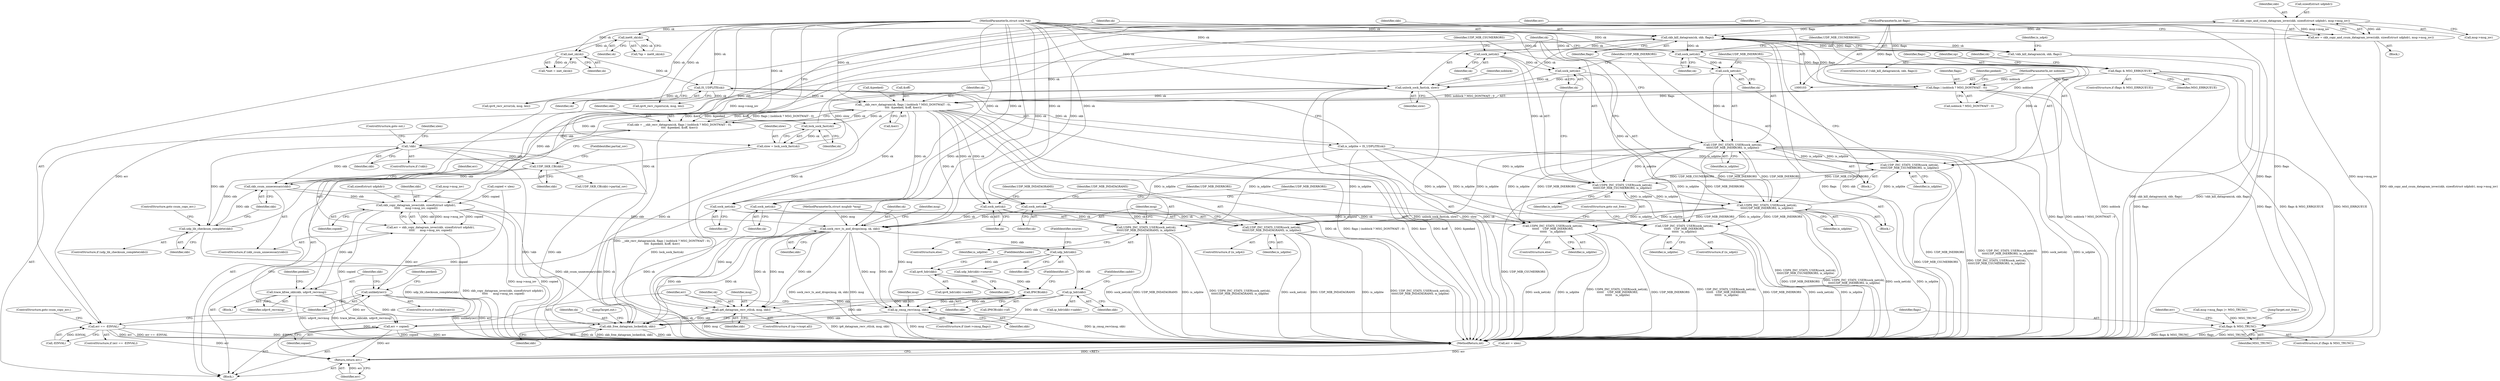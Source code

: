 digraph "0_linux_bceaa90240b6019ed73b49965eac7d167610be69_4@pointer" {
"1000252" [label="(Call,skb_copy_and_csum_datagram_iovec(skb, sizeof(struct udphdr), msg->msg_iov))"];
"1000236" [label="(Call,skb_csum_unnecessary(skb))"];
"1000232" [label="(Call,udp_lib_checksum_complete(skb))"];
"1000227" [label="(Call,UDP_SKB_CB(skb))"];
"1000182" [label="(Call,!skb)"];
"1000165" [label="(Call,skb = __skb_recv_datagram(sk, flags | (noblock ? MSG_DONTWAIT : 0),\n\t\t\t\t  &peeked, &off, &err))"];
"1000167" [label="(Call,__skb_recv_datagram(sk, flags | (noblock ? MSG_DONTWAIT : 0),\n\t\t\t\t  &peeked, &off, &err))"];
"1000134" [label="(Call,IS_UDPLITE(sk))"];
"1000120" [label="(Call,inet_sk(sk))"];
"1000115" [label="(Call,inet6_sk(sk))"];
"1000105" [label="(MethodParameterIn,struct sock *sk)"];
"1000469" [label="(Call,unlock_sock_fast(sk, slow))"];
"1000439" [label="(Call,skb_kill_datagram(sk, skb, flags))"];
"1000435" [label="(Call,lock_sock_fast(sk))"];
"1000252" [label="(Call,skb_copy_and_csum_datagram_iovec(skb, sizeof(struct udphdr), msg->msg_iov))"];
"1000169" [label="(Call,flags | (noblock ? MSG_DONTWAIT : 0))"];
"1000139" [label="(Call,flags & MSG_ERRQUEUE)"];
"1000109" [label="(MethodParameterIn,int flags)"];
"1000108" [label="(MethodParameterIn,int noblock)"];
"1000453" [label="(Call,sock_net(sk))"];
"1000448" [label="(Call,sock_net(sk))"];
"1000465" [label="(Call,sock_net(sk))"];
"1000460" [label="(Call,sock_net(sk))"];
"1000433" [label="(Call,slow = lock_sock_fast(sk))"];
"1000240" [label="(Call,skb_copy_datagram_iovec(skb, sizeof(struct udphdr),\n\t\t\t\t\t      msg->msg_iov, copied))"];
"1000238" [label="(Call,err = skb_copy_datagram_iovec(skb, sizeof(struct udphdr),\n\t\t\t\t\t      msg->msg_iov, copied))"];
"1000266" [label="(Call,unlikely(err))"];
"1000430" [label="(Return,return err;)"];
"1000269" [label="(Call,trace_kfree_skb(skb, udpv6_recvmsg))"];
"1000426" [label="(Call,skb_free_datagram_locked(sk, skb))"];
"1000312" [label="(Call,sock_recv_ts_and_drops(msg, sk, skb))"];
"1000339" [label="(Call,udp_hdr(skb))"];
"1000352" [label="(Call,ip_hdr(skb))"];
"1000400" [label="(Call,ip_cmsg_recv(msg, skb))"];
"1000411" [label="(Call,ip6_datagram_recv_ctl(sk, msg, skb))"];
"1000371" [label="(Call,ipv6_hdr(skb))"];
"1000384" [label="(Call,IP6CB(skb))"];
"1000415" [label="(Call,err = copied)"];
"1000250" [label="(Call,err = skb_copy_and_csum_datagram_iovec(skb, sizeof(struct udphdr), msg->msg_iov))"];
"1000260" [label="(Call,err == -EINVAL)"];
"1000284" [label="(Call,sock_net(sk))"];
"1000283" [label="(Call,UDP_INC_STATS_USER(sock_net(sk),\n\t\t\t\t\t\t   UDP_MIB_INERRORS,\n\t\t\t\t\t\t   is_udplite))"];
"1000290" [label="(Call,sock_net(sk))"];
"1000289" [label="(Call,UDP6_INC_STATS_USER(sock_net(sk),\n\t\t\t\t\t\t    UDP_MIB_INERRORS,\n\t\t\t\t\t\t    is_udplite))"];
"1000302" [label="(Call,sock_net(sk))"];
"1000301" [label="(Call,UDP_INC_STATS_USER(sock_net(sk),\n\t\t\t\t\tUDP_MIB_INDATAGRAMS, is_udplite))"];
"1000308" [label="(Call,sock_net(sk))"];
"1000307" [label="(Call,UDP6_INC_STATS_USER(sock_net(sk),\n\t\t\t\t\tUDP_MIB_INDATAGRAMS, is_udplite))"];
"1000419" [label="(Call,flags & MSG_TRUNC)"];
"1000438" [label="(Call,!skb_kill_datagram(sk, skb, flags))"];
"1000447" [label="(Call,UDP_INC_STATS_USER(sock_net(sk),\n\t\t\t\t\tUDP_MIB_CSUMERRORS, is_udplite))"];
"1000452" [label="(Call,UDP_INC_STATS_USER(sock_net(sk),\n\t\t\t\t\tUDP_MIB_INERRORS, is_udplite))"];
"1000459" [label="(Call,UDP6_INC_STATS_USER(sock_net(sk),\n\t\t\t\t\tUDP_MIB_CSUMERRORS, is_udplite))"];
"1000464" [label="(Call,UDP6_INC_STATS_USER(sock_net(sk),\n\t\t\t\t\tUDP_MIB_INERRORS, is_udplite))"];
"1000288" [label="(ControlStructure,else)"];
"1000231" [label="(ControlStructure,if (udp_lib_checksum_complete(skb)))"];
"1000422" [label="(Call,err = ulen)"];
"1000242" [label="(Call,sizeof(struct udphdr))"];
"1000455" [label="(Identifier,UDP_MIB_INERRORS)"];
"1000226" [label="(Call,UDP_SKB_CB(skb)->partial_cov)"];
"1000171" [label="(Call,noblock ? MSG_DONTWAIT : 0)"];
"1000232" [label="(Call,udp_lib_checksum_complete(skb))"];
"1000339" [label="(Call,udp_hdr(skb))"];
"1000177" [label="(Call,&off)"];
"1000450" [label="(Identifier,UDP_MIB_CSUMERRORS)"];
"1000434" [label="(Identifier,slow)"];
"1000241" [label="(Identifier,skb)"];
"1000426" [label="(Call,skb_free_datagram_locked(sk, skb))"];
"1000383" [label="(Call,IP6CB(skb)->iif)"];
"1000262" [label="(Call,-EINVAL)"];
"1000134" [label="(Call,IS_UDPLITE(sk))"];
"1000469" [label="(Call,unlock_sock_fast(sk, slow))"];
"1000402" [label="(Identifier,skb)"];
"1000290" [label="(Call,sock_net(sk))"];
"1000449" [label="(Identifier,sk)"];
"1000265" [label="(ControlStructure,if (unlikely(err)))"];
"1000439" [label="(Call,skb_kill_datagram(sk, skb, flags))"];
"1000270" [label="(Identifier,skb)"];
"1000253" [label="(Identifier,skb)"];
"1000269" [label="(Call,trace_kfree_skb(skb, udpv6_recvmsg))"];
"1000318" [label="(Identifier,msg)"];
"1000341" [label="(FieldIdentifier,source)"];
"1000307" [label="(Call,UDP6_INC_STATS_USER(sock_net(sk),\n\t\t\t\t\tUDP_MIB_INDATAGRAMS, is_udplite))"];
"1000168" [label="(Identifier,sk)"];
"1000108" [label="(MethodParameterIn,int noblock)"];
"1000247" [label="(Identifier,copied)"];
"1000462" [label="(Identifier,UDP_MIB_CSUMERRORS)"];
"1000451" [label="(Identifier,is_udplite)"];
"1000473" [label="(Identifier,noblock)"];
"1000285" [label="(Identifier,sk)"];
"1000140" [label="(Identifier,flags)"];
"1000292" [label="(Identifier,UDP_MIB_INERRORS)"];
"1000452" [label="(Call,UDP_INC_STATS_USER(sock_net(sk),\n\t\t\t\t\tUDP_MIB_INERRORS, is_udplite))"];
"1000464" [label="(Call,UDP6_INC_STATS_USER(sock_net(sk),\n\t\t\t\t\tUDP_MIB_INERRORS, is_udplite))"];
"1000284" [label="(Call,sock_net(sk))"];
"1000352" [label="(Call,ip_hdr(skb))"];
"1000442" [label="(Identifier,flags)"];
"1000415" [label="(Call,err = copied)"];
"1000384" [label="(Call,IP6CB(skb))"];
"1000302" [label="(Call,sock_net(sk))"];
"1000274" [label="(Identifier,peeked)"];
"1000385" [label="(Identifier,skb)"];
"1000299" [label="(ControlStructure,if (is_udp4))"];
"1000309" [label="(Identifier,sk)"];
"1000109" [label="(MethodParameterIn,int flags)"];
"1000448" [label="(Call,sock_net(sk))"];
"1000405" [label="(ControlStructure,if (np->rxopt.all))"];
"1000113" [label="(Call,*np = inet6_sk(sk))"];
"1000283" [label="(Call,UDP_INC_STATS_USER(sock_net(sk),\n\t\t\t\t\t\t   UDP_MIB_INERRORS,\n\t\t\t\t\t\t   is_udplite))"];
"1000438" [label="(Call,!skb_kill_datagram(sk, skb, flags))"];
"1000116" [label="(Identifier,sk)"];
"1000227" [label="(Call,UDP_SKB_CB(skb))"];
"1000181" [label="(ControlStructure,if (!skb))"];
"1000414" [label="(Identifier,skb)"];
"1000436" [label="(Identifier,sk)"];
"1000170" [label="(Identifier,flags)"];
"1000249" [label="(Block,)"];
"1000291" [label="(Identifier,sk)"];
"1000467" [label="(Identifier,UDP_MIB_INERRORS)"];
"1000435" [label="(Call,lock_sock_fast(sk))"];
"1000233" [label="(Identifier,skb)"];
"1000459" [label="(Call,UDP6_INC_STATS_USER(sock_net(sk),\n\t\t\t\t\tUDP_MIB_CSUMERRORS, is_udplite))"];
"1000244" [label="(Call,msg->msg_iov)"];
"1000373" [label="(FieldIdentifier,saddr)"];
"1000139" [label="(Call,flags & MSG_ERRQUEUE)"];
"1000106" [label="(MethodParameterIn,struct msghdr *msg)"];
"1000308" [label="(Call,sock_net(sk))"];
"1000261" [label="(Identifier,err)"];
"1000400" [label="(Call,ip_cmsg_recv(msg, skb))"];
"1000301" [label="(Call,UDP_INC_STATS_USER(sock_net(sk),\n\t\t\t\t\tUDP_MIB_INDATAGRAMS, is_udplite))"];
"1000418" [label="(ControlStructure,if (flags & MSG_TRUNC))"];
"1000182" [label="(Call,!skb)"];
"1000470" [label="(Identifier,sk)"];
"1000184" [label="(ControlStructure,goto out;)"];
"1000471" [label="(Identifier,slow)"];
"1000468" [label="(Identifier,is_udplite)"];
"1000425" [label="(JumpTarget,out_free:)"];
"1000372" [label="(Identifier,skb)"];
"1000183" [label="(Identifier,skb)"];
"1000223" [label="(Call,copied < ulen)"];
"1000304" [label="(Identifier,UDP_MIB_INDATAGRAMS)"];
"1000266" [label="(Call,unlikely(err))"];
"1000338" [label="(Call,udp_hdr(skb)->source)"];
"1000264" [label="(ControlStructure,goto csum_copy_err;)"];
"1000281" [label="(ControlStructure,if (is_udp4))"];
"1000105" [label="(MethodParameterIn,struct sock *sk)"];
"1000259" [label="(ControlStructure,if (err == -EINVAL))"];
"1000420" [label="(Identifier,flags)"];
"1000456" [label="(Identifier,is_udplite)"];
"1000483" [label="(MethodReturn,int)"];
"1000286" [label="(Identifier,UDP_MIB_INERRORS)"];
"1000411" [label="(Call,ip6_datagram_recv_ctl(sk, msg, skb))"];
"1000417" [label="(Identifier,copied)"];
"1000340" [label="(Identifier,skb)"];
"1000427" [label="(Identifier,sk)"];
"1000354" [label="(FieldIdentifier,saddr)"];
"1000447" [label="(Call,UDP_INC_STATS_USER(sock_net(sk),\n\t\t\t\t\tUDP_MIB_CSUMERRORS, is_udplite))"];
"1000311" [label="(Identifier,is_udplite)"];
"1000167" [label="(Call,__skb_recv_datagram(sk, flags | (noblock ? MSG_DONTWAIT : 0),\n\t\t\t\t  &peeked, &off, &err))"];
"1000421" [label="(Identifier,MSG_TRUNC)"];
"1000419" [label="(Call,flags & MSG_TRUNC)"];
"1000138" [label="(ControlStructure,if (flags & MSG_ERRQUEUE))"];
"1000169" [label="(Call,flags | (noblock ? MSG_DONTWAIT : 0))"];
"1000120" [label="(Call,inet_sk(sk))"];
"1000239" [label="(Identifier,err)"];
"1000166" [label="(Identifier,skb)"];
"1000186" [label="(Identifier,ulen)"];
"1000111" [label="(Block,)"];
"1000305" [label="(Identifier,is_udplite)"];
"1000401" [label="(Identifier,msg)"];
"1000454" [label="(Identifier,sk)"];
"1000236" [label="(Call,skb_csum_unnecessary(skb))"];
"1000160" [label="(Call,ipv6_recv_rxpmtu(sk, msg, len))"];
"1000250" [label="(Call,err = skb_copy_and_csum_datagram_iovec(skb, sizeof(struct udphdr), msg->msg_iov))"];
"1000460" [label="(Call,sock_net(sk))"];
"1000260" [label="(Call,err == -EINVAL)"];
"1000429" [label="(JumpTarget,out:)"];
"1000297" [label="(Identifier,peeked)"];
"1000351" [label="(Call,ip_hdr(skb)->saddr)"];
"1000437" [label="(ControlStructure,if (!skb_kill_datagram(sk, skb, flags)))"];
"1000267" [label="(Identifier,err)"];
"1000115" [label="(Call,inet6_sk(sk))"];
"1000370" [label="(Call,ipv6_hdr(skb)->saddr)"];
"1000431" [label="(Identifier,err)"];
"1000252" [label="(Call,skb_copy_and_csum_datagram_iovec(skb, sizeof(struct udphdr), msg->msg_iov))"];
"1000396" [label="(ControlStructure,if (inet->cmsg_flags))"];
"1000141" [label="(Identifier,MSG_ERRQUEUE)"];
"1000446" [label="(Block,)"];
"1000371" [label="(Call,ipv6_hdr(skb))"];
"1000234" [label="(ControlStructure,goto csum_copy_err;)"];
"1000228" [label="(Identifier,skb)"];
"1000461" [label="(Identifier,sk)"];
"1000150" [label="(Identifier,np)"];
"1000303" [label="(Identifier,sk)"];
"1000445" [label="(Identifier,is_udp4)"];
"1000165" [label="(Call,skb = __skb_recv_datagram(sk, flags | (noblock ? MSG_DONTWAIT : 0),\n\t\t\t\t  &peeked, &off, &err))"];
"1000312" [label="(Call,sock_recv_ts_and_drops(msg, sk, skb))"];
"1000271" [label="(Identifier,udpv6_recvmsg)"];
"1000386" [label="(FieldIdentifier,iif)"];
"1000135" [label="(Identifier,sk)"];
"1000176" [label="(Identifier,peeked)"];
"1000463" [label="(Identifier,is_udplite)"];
"1000453" [label="(Call,sock_net(sk))"];
"1000229" [label="(FieldIdentifier,partial_cov)"];
"1000179" [label="(Call,&err)"];
"1000143" [label="(Call,ipv6_recv_error(sk, msg, len))"];
"1000235" [label="(ControlStructure,if (skb_csum_unnecessary(skb)))"];
"1000256" [label="(Call,msg->msg_iov)"];
"1000466" [label="(Identifier,sk)"];
"1000412" [label="(Identifier,sk)"];
"1000254" [label="(Call,sizeof(struct udphdr))"];
"1000240" [label="(Call,skb_copy_datagram_iovec(skb, sizeof(struct udphdr),\n\t\t\t\t\t      msg->msg_iov, copied))"];
"1000433" [label="(Call,slow = lock_sock_fast(sk))"];
"1000441" [label="(Identifier,skb)"];
"1000306" [label="(ControlStructure,else)"];
"1000121" [label="(Identifier,sk)"];
"1000313" [label="(Identifier,msg)"];
"1000287" [label="(Identifier,is_udplite)"];
"1000237" [label="(Identifier,skb)"];
"1000423" [label="(Identifier,err)"];
"1000289" [label="(Call,UDP6_INC_STATS_USER(sock_net(sk),\n\t\t\t\t\t\t    UDP_MIB_INERRORS,\n\t\t\t\t\t\t    is_udplite))"];
"1000353" [label="(Identifier,skb)"];
"1000175" [label="(Call,&peeked)"];
"1000315" [label="(Identifier,skb)"];
"1000238" [label="(Call,err = skb_copy_datagram_iovec(skb, sizeof(struct udphdr),\n\t\t\t\t\t      msg->msg_iov, copied))"];
"1000416" [label="(Identifier,err)"];
"1000293" [label="(Identifier,is_udplite)"];
"1000440" [label="(Identifier,sk)"];
"1000294" [label="(ControlStructure,goto out_free;)"];
"1000208" [label="(Call,msg->msg_flags |= MSG_TRUNC)"];
"1000268" [label="(Block,)"];
"1000458" [label="(Block,)"];
"1000251" [label="(Identifier,err)"];
"1000428" [label="(Identifier,skb)"];
"1000314" [label="(Identifier,sk)"];
"1000413" [label="(Identifier,msg)"];
"1000144" [label="(Identifier,sk)"];
"1000118" [label="(Call,*inet = inet_sk(sk))"];
"1000310" [label="(Identifier,UDP_MIB_INDATAGRAMS)"];
"1000465" [label="(Call,sock_net(sk))"];
"1000132" [label="(Call,is_udplite = IS_UDPLITE(sk))"];
"1000430" [label="(Return,return err;)"];
"1000252" -> "1000250"  [label="AST: "];
"1000252" -> "1000256"  [label="CFG: "];
"1000253" -> "1000252"  [label="AST: "];
"1000254" -> "1000252"  [label="AST: "];
"1000256" -> "1000252"  [label="AST: "];
"1000250" -> "1000252"  [label="CFG: "];
"1000252" -> "1000483"  [label="DDG: msg->msg_iov"];
"1000252" -> "1000240"  [label="DDG: msg->msg_iov"];
"1000252" -> "1000250"  [label="DDG: skb"];
"1000252" -> "1000250"  [label="DDG: msg->msg_iov"];
"1000236" -> "1000252"  [label="DDG: skb"];
"1000252" -> "1000269"  [label="DDG: skb"];
"1000252" -> "1000312"  [label="DDG: skb"];
"1000252" -> "1000439"  [label="DDG: skb"];
"1000236" -> "1000235"  [label="AST: "];
"1000236" -> "1000237"  [label="CFG: "];
"1000237" -> "1000236"  [label="AST: "];
"1000239" -> "1000236"  [label="CFG: "];
"1000251" -> "1000236"  [label="CFG: "];
"1000236" -> "1000483"  [label="DDG: skb_csum_unnecessary(skb)"];
"1000232" -> "1000236"  [label="DDG: skb"];
"1000227" -> "1000236"  [label="DDG: skb"];
"1000182" -> "1000236"  [label="DDG: skb"];
"1000236" -> "1000240"  [label="DDG: skb"];
"1000232" -> "1000231"  [label="AST: "];
"1000232" -> "1000233"  [label="CFG: "];
"1000233" -> "1000232"  [label="AST: "];
"1000234" -> "1000232"  [label="CFG: "];
"1000237" -> "1000232"  [label="CFG: "];
"1000232" -> "1000483"  [label="DDG: udp_lib_checksum_complete(skb)"];
"1000227" -> "1000232"  [label="DDG: skb"];
"1000182" -> "1000232"  [label="DDG: skb"];
"1000232" -> "1000439"  [label="DDG: skb"];
"1000227" -> "1000226"  [label="AST: "];
"1000227" -> "1000228"  [label="CFG: "];
"1000228" -> "1000227"  [label="AST: "];
"1000229" -> "1000227"  [label="CFG: "];
"1000182" -> "1000227"  [label="DDG: skb"];
"1000182" -> "1000181"  [label="AST: "];
"1000182" -> "1000183"  [label="CFG: "];
"1000183" -> "1000182"  [label="AST: "];
"1000184" -> "1000182"  [label="CFG: "];
"1000186" -> "1000182"  [label="CFG: "];
"1000182" -> "1000483"  [label="DDG: !skb"];
"1000182" -> "1000483"  [label="DDG: skb"];
"1000165" -> "1000182"  [label="DDG: skb"];
"1000165" -> "1000111"  [label="AST: "];
"1000165" -> "1000167"  [label="CFG: "];
"1000166" -> "1000165"  [label="AST: "];
"1000167" -> "1000165"  [label="AST: "];
"1000183" -> "1000165"  [label="CFG: "];
"1000165" -> "1000483"  [label="DDG: __skb_recv_datagram(sk, flags | (noblock ? MSG_DONTWAIT : 0),\n\t\t\t\t  &peeked, &off, &err)"];
"1000167" -> "1000165"  [label="DDG: sk"];
"1000167" -> "1000165"  [label="DDG: &err"];
"1000167" -> "1000165"  [label="DDG: &peeked"];
"1000167" -> "1000165"  [label="DDG: &off"];
"1000167" -> "1000165"  [label="DDG: flags | (noblock ? MSG_DONTWAIT : 0)"];
"1000167" -> "1000179"  [label="CFG: "];
"1000168" -> "1000167"  [label="AST: "];
"1000169" -> "1000167"  [label="AST: "];
"1000175" -> "1000167"  [label="AST: "];
"1000177" -> "1000167"  [label="AST: "];
"1000179" -> "1000167"  [label="AST: "];
"1000167" -> "1000483"  [label="DDG: sk"];
"1000167" -> "1000483"  [label="DDG: flags | (noblock ? MSG_DONTWAIT : 0)"];
"1000167" -> "1000483"  [label="DDG: &err"];
"1000167" -> "1000483"  [label="DDG: &off"];
"1000167" -> "1000483"  [label="DDG: &peeked"];
"1000134" -> "1000167"  [label="DDG: sk"];
"1000469" -> "1000167"  [label="DDG: sk"];
"1000105" -> "1000167"  [label="DDG: sk"];
"1000169" -> "1000167"  [label="DDG: flags"];
"1000169" -> "1000167"  [label="DDG: noblock ? MSG_DONTWAIT : 0"];
"1000167" -> "1000284"  [label="DDG: sk"];
"1000167" -> "1000290"  [label="DDG: sk"];
"1000167" -> "1000302"  [label="DDG: sk"];
"1000167" -> "1000308"  [label="DDG: sk"];
"1000167" -> "1000312"  [label="DDG: sk"];
"1000167" -> "1000426"  [label="DDG: sk"];
"1000167" -> "1000435"  [label="DDG: sk"];
"1000134" -> "1000132"  [label="AST: "];
"1000134" -> "1000135"  [label="CFG: "];
"1000135" -> "1000134"  [label="AST: "];
"1000132" -> "1000134"  [label="CFG: "];
"1000134" -> "1000132"  [label="DDG: sk"];
"1000120" -> "1000134"  [label="DDG: sk"];
"1000105" -> "1000134"  [label="DDG: sk"];
"1000134" -> "1000143"  [label="DDG: sk"];
"1000134" -> "1000160"  [label="DDG: sk"];
"1000120" -> "1000118"  [label="AST: "];
"1000120" -> "1000121"  [label="CFG: "];
"1000121" -> "1000120"  [label="AST: "];
"1000118" -> "1000120"  [label="CFG: "];
"1000120" -> "1000118"  [label="DDG: sk"];
"1000115" -> "1000120"  [label="DDG: sk"];
"1000105" -> "1000120"  [label="DDG: sk"];
"1000115" -> "1000113"  [label="AST: "];
"1000115" -> "1000116"  [label="CFG: "];
"1000116" -> "1000115"  [label="AST: "];
"1000113" -> "1000115"  [label="CFG: "];
"1000115" -> "1000113"  [label="DDG: sk"];
"1000105" -> "1000115"  [label="DDG: sk"];
"1000105" -> "1000103"  [label="AST: "];
"1000105" -> "1000483"  [label="DDG: sk"];
"1000105" -> "1000143"  [label="DDG: sk"];
"1000105" -> "1000160"  [label="DDG: sk"];
"1000105" -> "1000284"  [label="DDG: sk"];
"1000105" -> "1000290"  [label="DDG: sk"];
"1000105" -> "1000302"  [label="DDG: sk"];
"1000105" -> "1000308"  [label="DDG: sk"];
"1000105" -> "1000312"  [label="DDG: sk"];
"1000105" -> "1000411"  [label="DDG: sk"];
"1000105" -> "1000426"  [label="DDG: sk"];
"1000105" -> "1000435"  [label="DDG: sk"];
"1000105" -> "1000439"  [label="DDG: sk"];
"1000105" -> "1000448"  [label="DDG: sk"];
"1000105" -> "1000453"  [label="DDG: sk"];
"1000105" -> "1000460"  [label="DDG: sk"];
"1000105" -> "1000465"  [label="DDG: sk"];
"1000105" -> "1000469"  [label="DDG: sk"];
"1000469" -> "1000111"  [label="AST: "];
"1000469" -> "1000471"  [label="CFG: "];
"1000470" -> "1000469"  [label="AST: "];
"1000471" -> "1000469"  [label="AST: "];
"1000473" -> "1000469"  [label="CFG: "];
"1000469" -> "1000483"  [label="DDG: unlock_sock_fast(sk, slow)"];
"1000469" -> "1000483"  [label="DDG: slow"];
"1000469" -> "1000483"  [label="DDG: sk"];
"1000439" -> "1000469"  [label="DDG: sk"];
"1000453" -> "1000469"  [label="DDG: sk"];
"1000465" -> "1000469"  [label="DDG: sk"];
"1000433" -> "1000469"  [label="DDG: slow"];
"1000439" -> "1000438"  [label="AST: "];
"1000439" -> "1000442"  [label="CFG: "];
"1000440" -> "1000439"  [label="AST: "];
"1000441" -> "1000439"  [label="AST: "];
"1000442" -> "1000439"  [label="AST: "];
"1000438" -> "1000439"  [label="CFG: "];
"1000439" -> "1000483"  [label="DDG: flags"];
"1000439" -> "1000483"  [label="DDG: skb"];
"1000439" -> "1000169"  [label="DDG: flags"];
"1000439" -> "1000438"  [label="DDG: sk"];
"1000439" -> "1000438"  [label="DDG: skb"];
"1000439" -> "1000438"  [label="DDG: flags"];
"1000435" -> "1000439"  [label="DDG: sk"];
"1000169" -> "1000439"  [label="DDG: flags"];
"1000109" -> "1000439"  [label="DDG: flags"];
"1000439" -> "1000448"  [label="DDG: sk"];
"1000439" -> "1000460"  [label="DDG: sk"];
"1000435" -> "1000433"  [label="AST: "];
"1000435" -> "1000436"  [label="CFG: "];
"1000436" -> "1000435"  [label="AST: "];
"1000433" -> "1000435"  [label="CFG: "];
"1000435" -> "1000433"  [label="DDG: sk"];
"1000169" -> "1000171"  [label="CFG: "];
"1000170" -> "1000169"  [label="AST: "];
"1000171" -> "1000169"  [label="AST: "];
"1000176" -> "1000169"  [label="CFG: "];
"1000169" -> "1000483"  [label="DDG: noblock ? MSG_DONTWAIT : 0"];
"1000169" -> "1000483"  [label="DDG: flags"];
"1000139" -> "1000169"  [label="DDG: flags"];
"1000109" -> "1000169"  [label="DDG: flags"];
"1000108" -> "1000169"  [label="DDG: noblock"];
"1000169" -> "1000419"  [label="DDG: flags"];
"1000139" -> "1000138"  [label="AST: "];
"1000139" -> "1000141"  [label="CFG: "];
"1000140" -> "1000139"  [label="AST: "];
"1000141" -> "1000139"  [label="AST: "];
"1000144" -> "1000139"  [label="CFG: "];
"1000150" -> "1000139"  [label="CFG: "];
"1000139" -> "1000483"  [label="DDG: flags & MSG_ERRQUEUE"];
"1000139" -> "1000483"  [label="DDG: MSG_ERRQUEUE"];
"1000139" -> "1000483"  [label="DDG: flags"];
"1000109" -> "1000139"  [label="DDG: flags"];
"1000109" -> "1000103"  [label="AST: "];
"1000109" -> "1000483"  [label="DDG: flags"];
"1000109" -> "1000419"  [label="DDG: flags"];
"1000108" -> "1000103"  [label="AST: "];
"1000108" -> "1000483"  [label="DDG: noblock"];
"1000108" -> "1000171"  [label="DDG: noblock"];
"1000453" -> "1000452"  [label="AST: "];
"1000453" -> "1000454"  [label="CFG: "];
"1000454" -> "1000453"  [label="AST: "];
"1000455" -> "1000453"  [label="CFG: "];
"1000453" -> "1000452"  [label="DDG: sk"];
"1000448" -> "1000453"  [label="DDG: sk"];
"1000448" -> "1000447"  [label="AST: "];
"1000448" -> "1000449"  [label="CFG: "];
"1000449" -> "1000448"  [label="AST: "];
"1000450" -> "1000448"  [label="CFG: "];
"1000448" -> "1000447"  [label="DDG: sk"];
"1000465" -> "1000464"  [label="AST: "];
"1000465" -> "1000466"  [label="CFG: "];
"1000466" -> "1000465"  [label="AST: "];
"1000467" -> "1000465"  [label="CFG: "];
"1000465" -> "1000464"  [label="DDG: sk"];
"1000460" -> "1000465"  [label="DDG: sk"];
"1000460" -> "1000459"  [label="AST: "];
"1000460" -> "1000461"  [label="CFG: "];
"1000461" -> "1000460"  [label="AST: "];
"1000462" -> "1000460"  [label="CFG: "];
"1000460" -> "1000459"  [label="DDG: sk"];
"1000433" -> "1000111"  [label="AST: "];
"1000434" -> "1000433"  [label="AST: "];
"1000440" -> "1000433"  [label="CFG: "];
"1000433" -> "1000483"  [label="DDG: lock_sock_fast(sk)"];
"1000240" -> "1000238"  [label="AST: "];
"1000240" -> "1000247"  [label="CFG: "];
"1000241" -> "1000240"  [label="AST: "];
"1000242" -> "1000240"  [label="AST: "];
"1000244" -> "1000240"  [label="AST: "];
"1000247" -> "1000240"  [label="AST: "];
"1000238" -> "1000240"  [label="CFG: "];
"1000240" -> "1000483"  [label="DDG: msg->msg_iov"];
"1000240" -> "1000483"  [label="DDG: copied"];
"1000240" -> "1000238"  [label="DDG: skb"];
"1000240" -> "1000238"  [label="DDG: msg->msg_iov"];
"1000240" -> "1000238"  [label="DDG: copied"];
"1000223" -> "1000240"  [label="DDG: copied"];
"1000240" -> "1000269"  [label="DDG: skb"];
"1000240" -> "1000312"  [label="DDG: skb"];
"1000240" -> "1000415"  [label="DDG: copied"];
"1000238" -> "1000235"  [label="AST: "];
"1000239" -> "1000238"  [label="AST: "];
"1000267" -> "1000238"  [label="CFG: "];
"1000238" -> "1000483"  [label="DDG: skb_copy_datagram_iovec(skb, sizeof(struct udphdr),\n\t\t\t\t\t      msg->msg_iov, copied)"];
"1000238" -> "1000266"  [label="DDG: err"];
"1000266" -> "1000265"  [label="AST: "];
"1000266" -> "1000267"  [label="CFG: "];
"1000267" -> "1000266"  [label="AST: "];
"1000270" -> "1000266"  [label="CFG: "];
"1000297" -> "1000266"  [label="CFG: "];
"1000266" -> "1000483"  [label="DDG: err"];
"1000266" -> "1000483"  [label="DDG: unlikely(err)"];
"1000260" -> "1000266"  [label="DDG: err"];
"1000266" -> "1000430"  [label="DDG: err"];
"1000430" -> "1000111"  [label="AST: "];
"1000430" -> "1000431"  [label="CFG: "];
"1000431" -> "1000430"  [label="AST: "];
"1000483" -> "1000430"  [label="CFG: "];
"1000430" -> "1000483"  [label="DDG: <RET>"];
"1000431" -> "1000430"  [label="DDG: err"];
"1000422" -> "1000430"  [label="DDG: err"];
"1000415" -> "1000430"  [label="DDG: err"];
"1000260" -> "1000430"  [label="DDG: err"];
"1000269" -> "1000268"  [label="AST: "];
"1000269" -> "1000271"  [label="CFG: "];
"1000270" -> "1000269"  [label="AST: "];
"1000271" -> "1000269"  [label="AST: "];
"1000274" -> "1000269"  [label="CFG: "];
"1000269" -> "1000483"  [label="DDG: trace_kfree_skb(skb, udpv6_recvmsg)"];
"1000269" -> "1000483"  [label="DDG: udpv6_recvmsg"];
"1000269" -> "1000426"  [label="DDG: skb"];
"1000426" -> "1000111"  [label="AST: "];
"1000426" -> "1000428"  [label="CFG: "];
"1000427" -> "1000426"  [label="AST: "];
"1000428" -> "1000426"  [label="AST: "];
"1000429" -> "1000426"  [label="CFG: "];
"1000426" -> "1000483"  [label="DDG: skb"];
"1000426" -> "1000483"  [label="DDG: sk"];
"1000426" -> "1000483"  [label="DDG: skb_free_datagram_locked(sk, skb)"];
"1000284" -> "1000426"  [label="DDG: sk"];
"1000411" -> "1000426"  [label="DDG: sk"];
"1000411" -> "1000426"  [label="DDG: skb"];
"1000312" -> "1000426"  [label="DDG: sk"];
"1000312" -> "1000426"  [label="DDG: skb"];
"1000290" -> "1000426"  [label="DDG: sk"];
"1000400" -> "1000426"  [label="DDG: skb"];
"1000352" -> "1000426"  [label="DDG: skb"];
"1000384" -> "1000426"  [label="DDG: skb"];
"1000312" -> "1000111"  [label="AST: "];
"1000312" -> "1000315"  [label="CFG: "];
"1000313" -> "1000312"  [label="AST: "];
"1000314" -> "1000312"  [label="AST: "];
"1000315" -> "1000312"  [label="AST: "];
"1000318" -> "1000312"  [label="CFG: "];
"1000312" -> "1000483"  [label="DDG: sock_recv_ts_and_drops(msg, sk, skb)"];
"1000312" -> "1000483"  [label="DDG: msg"];
"1000106" -> "1000312"  [label="DDG: msg"];
"1000302" -> "1000312"  [label="DDG: sk"];
"1000308" -> "1000312"  [label="DDG: sk"];
"1000312" -> "1000339"  [label="DDG: skb"];
"1000312" -> "1000400"  [label="DDG: msg"];
"1000312" -> "1000400"  [label="DDG: skb"];
"1000312" -> "1000411"  [label="DDG: sk"];
"1000312" -> "1000411"  [label="DDG: msg"];
"1000312" -> "1000411"  [label="DDG: skb"];
"1000339" -> "1000338"  [label="AST: "];
"1000339" -> "1000340"  [label="CFG: "];
"1000340" -> "1000339"  [label="AST: "];
"1000341" -> "1000339"  [label="CFG: "];
"1000339" -> "1000352"  [label="DDG: skb"];
"1000339" -> "1000371"  [label="DDG: skb"];
"1000352" -> "1000351"  [label="AST: "];
"1000352" -> "1000353"  [label="CFG: "];
"1000353" -> "1000352"  [label="AST: "];
"1000354" -> "1000352"  [label="CFG: "];
"1000352" -> "1000400"  [label="DDG: skb"];
"1000352" -> "1000411"  [label="DDG: skb"];
"1000400" -> "1000396"  [label="AST: "];
"1000400" -> "1000402"  [label="CFG: "];
"1000401" -> "1000400"  [label="AST: "];
"1000402" -> "1000400"  [label="AST: "];
"1000416" -> "1000400"  [label="CFG: "];
"1000400" -> "1000483"  [label="DDG: msg"];
"1000400" -> "1000483"  [label="DDG: ip_cmsg_recv(msg, skb)"];
"1000106" -> "1000400"  [label="DDG: msg"];
"1000384" -> "1000400"  [label="DDG: skb"];
"1000411" -> "1000405"  [label="AST: "];
"1000411" -> "1000414"  [label="CFG: "];
"1000412" -> "1000411"  [label="AST: "];
"1000413" -> "1000411"  [label="AST: "];
"1000414" -> "1000411"  [label="AST: "];
"1000416" -> "1000411"  [label="CFG: "];
"1000411" -> "1000483"  [label="DDG: ip6_datagram_recv_ctl(sk, msg, skb)"];
"1000411" -> "1000483"  [label="DDG: msg"];
"1000106" -> "1000411"  [label="DDG: msg"];
"1000384" -> "1000411"  [label="DDG: skb"];
"1000371" -> "1000370"  [label="AST: "];
"1000371" -> "1000372"  [label="CFG: "];
"1000372" -> "1000371"  [label="AST: "];
"1000373" -> "1000371"  [label="CFG: "];
"1000371" -> "1000384"  [label="DDG: skb"];
"1000384" -> "1000383"  [label="AST: "];
"1000384" -> "1000385"  [label="CFG: "];
"1000385" -> "1000384"  [label="AST: "];
"1000386" -> "1000384"  [label="CFG: "];
"1000415" -> "1000111"  [label="AST: "];
"1000415" -> "1000417"  [label="CFG: "];
"1000416" -> "1000415"  [label="AST: "];
"1000417" -> "1000415"  [label="AST: "];
"1000420" -> "1000415"  [label="CFG: "];
"1000415" -> "1000483"  [label="DDG: err"];
"1000415" -> "1000483"  [label="DDG: copied"];
"1000223" -> "1000415"  [label="DDG: copied"];
"1000250" -> "1000249"  [label="AST: "];
"1000251" -> "1000250"  [label="AST: "];
"1000261" -> "1000250"  [label="CFG: "];
"1000250" -> "1000483"  [label="DDG: skb_copy_and_csum_datagram_iovec(skb, sizeof(struct udphdr), msg->msg_iov)"];
"1000250" -> "1000260"  [label="DDG: err"];
"1000260" -> "1000259"  [label="AST: "];
"1000260" -> "1000262"  [label="CFG: "];
"1000261" -> "1000260"  [label="AST: "];
"1000262" -> "1000260"  [label="AST: "];
"1000264" -> "1000260"  [label="CFG: "];
"1000267" -> "1000260"  [label="CFG: "];
"1000260" -> "1000483"  [label="DDG: err == -EINVAL"];
"1000260" -> "1000483"  [label="DDG: -EINVAL"];
"1000260" -> "1000483"  [label="DDG: err"];
"1000262" -> "1000260"  [label="DDG: EINVAL"];
"1000284" -> "1000283"  [label="AST: "];
"1000284" -> "1000285"  [label="CFG: "];
"1000285" -> "1000284"  [label="AST: "];
"1000286" -> "1000284"  [label="CFG: "];
"1000284" -> "1000283"  [label="DDG: sk"];
"1000283" -> "1000281"  [label="AST: "];
"1000283" -> "1000287"  [label="CFG: "];
"1000286" -> "1000283"  [label="AST: "];
"1000287" -> "1000283"  [label="AST: "];
"1000294" -> "1000283"  [label="CFG: "];
"1000283" -> "1000483"  [label="DDG: UDP_MIB_INERRORS"];
"1000283" -> "1000483"  [label="DDG: sock_net(sk)"];
"1000283" -> "1000483"  [label="DDG: is_udplite"];
"1000283" -> "1000483"  [label="DDG: UDP_INC_STATS_USER(sock_net(sk),\n\t\t\t\t\t\t   UDP_MIB_INERRORS,\n\t\t\t\t\t\t   is_udplite)"];
"1000452" -> "1000283"  [label="DDG: UDP_MIB_INERRORS"];
"1000452" -> "1000283"  [label="DDG: is_udplite"];
"1000464" -> "1000283"  [label="DDG: UDP_MIB_INERRORS"];
"1000464" -> "1000283"  [label="DDG: is_udplite"];
"1000132" -> "1000283"  [label="DDG: is_udplite"];
"1000290" -> "1000289"  [label="AST: "];
"1000290" -> "1000291"  [label="CFG: "];
"1000291" -> "1000290"  [label="AST: "];
"1000292" -> "1000290"  [label="CFG: "];
"1000290" -> "1000289"  [label="DDG: sk"];
"1000289" -> "1000288"  [label="AST: "];
"1000289" -> "1000293"  [label="CFG: "];
"1000292" -> "1000289"  [label="AST: "];
"1000293" -> "1000289"  [label="AST: "];
"1000294" -> "1000289"  [label="CFG: "];
"1000289" -> "1000483"  [label="DDG: UDP_MIB_INERRORS"];
"1000289" -> "1000483"  [label="DDG: sock_net(sk)"];
"1000289" -> "1000483"  [label="DDG: is_udplite"];
"1000289" -> "1000483"  [label="DDG: UDP6_INC_STATS_USER(sock_net(sk),\n\t\t\t\t\t\t    UDP_MIB_INERRORS,\n\t\t\t\t\t\t    is_udplite)"];
"1000452" -> "1000289"  [label="DDG: UDP_MIB_INERRORS"];
"1000452" -> "1000289"  [label="DDG: is_udplite"];
"1000464" -> "1000289"  [label="DDG: UDP_MIB_INERRORS"];
"1000464" -> "1000289"  [label="DDG: is_udplite"];
"1000132" -> "1000289"  [label="DDG: is_udplite"];
"1000302" -> "1000301"  [label="AST: "];
"1000302" -> "1000303"  [label="CFG: "];
"1000303" -> "1000302"  [label="AST: "];
"1000304" -> "1000302"  [label="CFG: "];
"1000302" -> "1000301"  [label="DDG: sk"];
"1000301" -> "1000299"  [label="AST: "];
"1000301" -> "1000305"  [label="CFG: "];
"1000304" -> "1000301"  [label="AST: "];
"1000305" -> "1000301"  [label="AST: "];
"1000313" -> "1000301"  [label="CFG: "];
"1000301" -> "1000483"  [label="DDG: UDP_MIB_INDATAGRAMS"];
"1000301" -> "1000483"  [label="DDG: is_udplite"];
"1000301" -> "1000483"  [label="DDG: UDP_INC_STATS_USER(sock_net(sk),\n\t\t\t\t\tUDP_MIB_INDATAGRAMS, is_udplite)"];
"1000301" -> "1000483"  [label="DDG: sock_net(sk)"];
"1000464" -> "1000301"  [label="DDG: is_udplite"];
"1000132" -> "1000301"  [label="DDG: is_udplite"];
"1000452" -> "1000301"  [label="DDG: is_udplite"];
"1000308" -> "1000307"  [label="AST: "];
"1000308" -> "1000309"  [label="CFG: "];
"1000309" -> "1000308"  [label="AST: "];
"1000310" -> "1000308"  [label="CFG: "];
"1000308" -> "1000307"  [label="DDG: sk"];
"1000307" -> "1000306"  [label="AST: "];
"1000307" -> "1000311"  [label="CFG: "];
"1000310" -> "1000307"  [label="AST: "];
"1000311" -> "1000307"  [label="AST: "];
"1000313" -> "1000307"  [label="CFG: "];
"1000307" -> "1000483"  [label="DDG: UDP_MIB_INDATAGRAMS"];
"1000307" -> "1000483"  [label="DDG: is_udplite"];
"1000307" -> "1000483"  [label="DDG: UDP6_INC_STATS_USER(sock_net(sk),\n\t\t\t\t\tUDP_MIB_INDATAGRAMS, is_udplite)"];
"1000307" -> "1000483"  [label="DDG: sock_net(sk)"];
"1000464" -> "1000307"  [label="DDG: is_udplite"];
"1000132" -> "1000307"  [label="DDG: is_udplite"];
"1000452" -> "1000307"  [label="DDG: is_udplite"];
"1000419" -> "1000418"  [label="AST: "];
"1000419" -> "1000421"  [label="CFG: "];
"1000420" -> "1000419"  [label="AST: "];
"1000421" -> "1000419"  [label="AST: "];
"1000423" -> "1000419"  [label="CFG: "];
"1000425" -> "1000419"  [label="CFG: "];
"1000419" -> "1000483"  [label="DDG: flags"];
"1000419" -> "1000483"  [label="DDG: MSG_TRUNC"];
"1000419" -> "1000483"  [label="DDG: flags & MSG_TRUNC"];
"1000208" -> "1000419"  [label="DDG: MSG_TRUNC"];
"1000438" -> "1000437"  [label="AST: "];
"1000445" -> "1000438"  [label="CFG: "];
"1000470" -> "1000438"  [label="CFG: "];
"1000438" -> "1000483"  [label="DDG: !skb_kill_datagram(sk, skb, flags)"];
"1000438" -> "1000483"  [label="DDG: skb_kill_datagram(sk, skb, flags)"];
"1000447" -> "1000446"  [label="AST: "];
"1000447" -> "1000451"  [label="CFG: "];
"1000450" -> "1000447"  [label="AST: "];
"1000451" -> "1000447"  [label="AST: "];
"1000454" -> "1000447"  [label="CFG: "];
"1000447" -> "1000483"  [label="DDG: UDP_MIB_CSUMERRORS"];
"1000447" -> "1000483"  [label="DDG: UDP_INC_STATS_USER(sock_net(sk),\n\t\t\t\t\tUDP_MIB_CSUMERRORS, is_udplite)"];
"1000459" -> "1000447"  [label="DDG: UDP_MIB_CSUMERRORS"];
"1000464" -> "1000447"  [label="DDG: is_udplite"];
"1000132" -> "1000447"  [label="DDG: is_udplite"];
"1000452" -> "1000447"  [label="DDG: is_udplite"];
"1000447" -> "1000452"  [label="DDG: is_udplite"];
"1000447" -> "1000459"  [label="DDG: UDP_MIB_CSUMERRORS"];
"1000452" -> "1000446"  [label="AST: "];
"1000452" -> "1000456"  [label="CFG: "];
"1000455" -> "1000452"  [label="AST: "];
"1000456" -> "1000452"  [label="AST: "];
"1000470" -> "1000452"  [label="CFG: "];
"1000452" -> "1000483"  [label="DDG: UDP_MIB_INERRORS"];
"1000452" -> "1000483"  [label="DDG: UDP_INC_STATS_USER(sock_net(sk),\n\t\t\t\t\tUDP_MIB_INERRORS, is_udplite)"];
"1000452" -> "1000483"  [label="DDG: sock_net(sk)"];
"1000452" -> "1000483"  [label="DDG: is_udplite"];
"1000464" -> "1000452"  [label="DDG: UDP_MIB_INERRORS"];
"1000452" -> "1000459"  [label="DDG: is_udplite"];
"1000452" -> "1000464"  [label="DDG: UDP_MIB_INERRORS"];
"1000459" -> "1000458"  [label="AST: "];
"1000459" -> "1000463"  [label="CFG: "];
"1000462" -> "1000459"  [label="AST: "];
"1000463" -> "1000459"  [label="AST: "];
"1000466" -> "1000459"  [label="CFG: "];
"1000459" -> "1000483"  [label="DDG: UDP6_INC_STATS_USER(sock_net(sk),\n\t\t\t\t\tUDP_MIB_CSUMERRORS, is_udplite)"];
"1000459" -> "1000483"  [label="DDG: UDP_MIB_CSUMERRORS"];
"1000464" -> "1000459"  [label="DDG: is_udplite"];
"1000132" -> "1000459"  [label="DDG: is_udplite"];
"1000459" -> "1000464"  [label="DDG: is_udplite"];
"1000464" -> "1000458"  [label="AST: "];
"1000464" -> "1000468"  [label="CFG: "];
"1000467" -> "1000464"  [label="AST: "];
"1000468" -> "1000464"  [label="AST: "];
"1000470" -> "1000464"  [label="CFG: "];
"1000464" -> "1000483"  [label="DDG: sock_net(sk)"];
"1000464" -> "1000483"  [label="DDG: is_udplite"];
"1000464" -> "1000483"  [label="DDG: UDP_MIB_INERRORS"];
"1000464" -> "1000483"  [label="DDG: UDP6_INC_STATS_USER(sock_net(sk),\n\t\t\t\t\tUDP_MIB_INERRORS, is_udplite)"];
}
